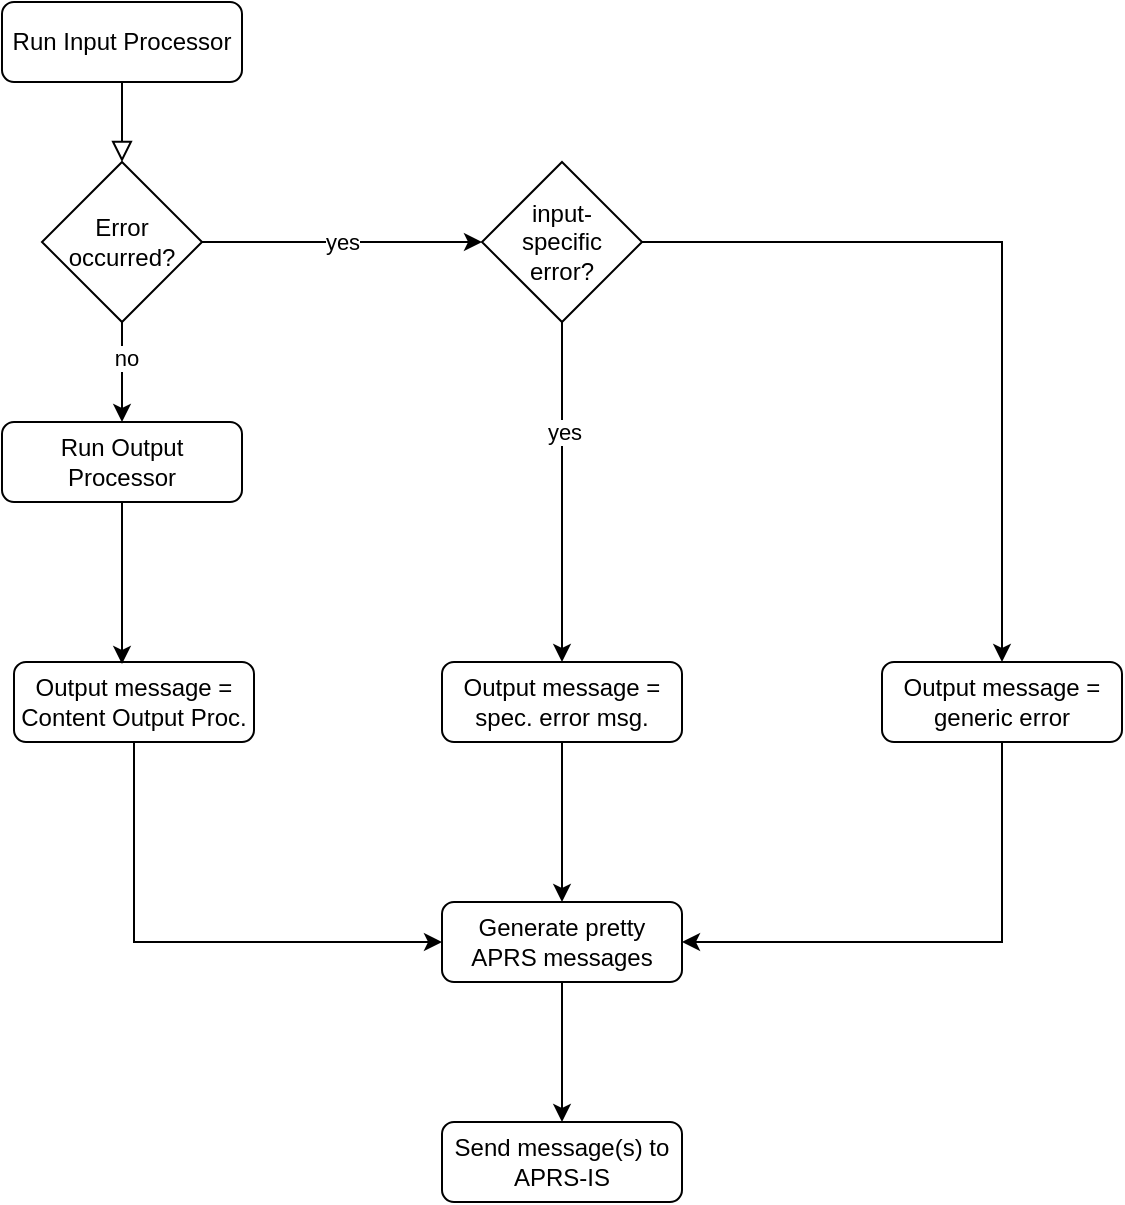 <mxfile version="26.2.0">
  <diagram id="C5RBs43oDa-KdzZeNtuy" name="Page-1">
    <mxGraphModel dx="2060" dy="786" grid="1" gridSize="10" guides="1" tooltips="1" connect="1" arrows="1" fold="1" page="1" pageScale="1" pageWidth="827" pageHeight="1169" math="0" shadow="0">
      <root>
        <mxCell id="WIyWlLk6GJQsqaUBKTNV-0" />
        <mxCell id="WIyWlLk6GJQsqaUBKTNV-1" parent="WIyWlLk6GJQsqaUBKTNV-0" />
        <mxCell id="WIyWlLk6GJQsqaUBKTNV-2" value="" style="rounded=0;html=1;jettySize=auto;orthogonalLoop=1;fontSize=11;endArrow=block;endFill=0;endSize=8;strokeWidth=1;shadow=0;labelBackgroundColor=none;edgeStyle=orthogonalEdgeStyle;" parent="WIyWlLk6GJQsqaUBKTNV-1" source="WIyWlLk6GJQsqaUBKTNV-3" target="VWtRaXLFYG7oqwQa2XKQ-0" edge="1">
          <mxGeometry relative="1" as="geometry">
            <mxPoint x="202" y="339" as="targetPoint" />
          </mxGeometry>
        </mxCell>
        <mxCell id="WIyWlLk6GJQsqaUBKTNV-3" value="Run Input Processor" style="rounded=1;whiteSpace=wrap;html=1;fontSize=12;glass=0;strokeWidth=1;shadow=0;" parent="WIyWlLk6GJQsqaUBKTNV-1" vertex="1">
          <mxGeometry x="142" y="249" width="120" height="40" as="geometry" />
        </mxCell>
        <mxCell id="VWtRaXLFYG7oqwQa2XKQ-0" value="Error&lt;div&gt;occurred?&lt;/div&gt;" style="rhombus;whiteSpace=wrap;html=1;" vertex="1" parent="WIyWlLk6GJQsqaUBKTNV-1">
          <mxGeometry x="162" y="329" width="80" height="80" as="geometry" />
        </mxCell>
        <mxCell id="VWtRaXLFYG7oqwQa2XKQ-2" value="input-&lt;div&gt;specific&lt;/div&gt;&lt;div&gt;error?&lt;/div&gt;" style="rhombus;whiteSpace=wrap;html=1;" vertex="1" parent="WIyWlLk6GJQsqaUBKTNV-1">
          <mxGeometry x="382" y="329" width="80" height="80" as="geometry" />
        </mxCell>
        <mxCell id="VWtRaXLFYG7oqwQa2XKQ-4" value="" style="endArrow=classic;html=1;rounded=0;exitX=0.5;exitY=1;exitDx=0;exitDy=0;entryX=0.5;entryY=0;entryDx=0;entryDy=0;" edge="1" parent="WIyWlLk6GJQsqaUBKTNV-1" source="VWtRaXLFYG7oqwQa2XKQ-0" target="VWtRaXLFYG7oqwQa2XKQ-5">
          <mxGeometry width="50" height="50" relative="1" as="geometry">
            <mxPoint x="372" y="599" as="sourcePoint" />
            <mxPoint x="202" y="469" as="targetPoint" />
          </mxGeometry>
        </mxCell>
        <mxCell id="VWtRaXLFYG7oqwQa2XKQ-9" value="no" style="edgeLabel;html=1;align=center;verticalAlign=middle;resizable=0;points=[];" vertex="1" connectable="0" parent="VWtRaXLFYG7oqwQa2XKQ-4">
          <mxGeometry x="-0.28" y="2" relative="1" as="geometry">
            <mxPoint as="offset" />
          </mxGeometry>
        </mxCell>
        <mxCell id="VWtRaXLFYG7oqwQa2XKQ-5" value="Run Output Processor" style="rounded=1;whiteSpace=wrap;html=1;" vertex="1" parent="WIyWlLk6GJQsqaUBKTNV-1">
          <mxGeometry x="142" y="459" width="120" height="40" as="geometry" />
        </mxCell>
        <mxCell id="VWtRaXLFYG7oqwQa2XKQ-6" value="&lt;div&gt;Output message = spec. error msg.&lt;/div&gt;" style="rounded=1;whiteSpace=wrap;html=1;" vertex="1" parent="WIyWlLk6GJQsqaUBKTNV-1">
          <mxGeometry x="362" y="579" width="120" height="40" as="geometry" />
        </mxCell>
        <mxCell id="VWtRaXLFYG7oqwQa2XKQ-7" value="yes" style="endArrow=classic;html=1;rounded=0;exitX=1;exitY=0.5;exitDx=0;exitDy=0;entryX=0;entryY=0.5;entryDx=0;entryDy=0;" edge="1" parent="WIyWlLk6GJQsqaUBKTNV-1" source="VWtRaXLFYG7oqwQa2XKQ-0" target="VWtRaXLFYG7oqwQa2XKQ-2">
          <mxGeometry width="50" height="50" relative="1" as="geometry">
            <mxPoint x="372" y="599" as="sourcePoint" />
            <mxPoint x="422" y="549" as="targetPoint" />
          </mxGeometry>
        </mxCell>
        <mxCell id="VWtRaXLFYG7oqwQa2XKQ-10" value="" style="endArrow=classic;html=1;rounded=0;exitX=0.5;exitY=1;exitDx=0;exitDy=0;entryX=0.5;entryY=0;entryDx=0;entryDy=0;" edge="1" parent="WIyWlLk6GJQsqaUBKTNV-1" source="VWtRaXLFYG7oqwQa2XKQ-2" target="VWtRaXLFYG7oqwQa2XKQ-6">
          <mxGeometry width="50" height="50" relative="1" as="geometry">
            <mxPoint x="372" y="599" as="sourcePoint" />
            <mxPoint x="422" y="549" as="targetPoint" />
          </mxGeometry>
        </mxCell>
        <mxCell id="VWtRaXLFYG7oqwQa2XKQ-11" value="yes" style="edgeLabel;html=1;align=center;verticalAlign=middle;resizable=0;points=[];" vertex="1" connectable="0" parent="VWtRaXLFYG7oqwQa2XKQ-10">
          <mxGeometry x="-0.36" y="1" relative="1" as="geometry">
            <mxPoint as="offset" />
          </mxGeometry>
        </mxCell>
        <mxCell id="VWtRaXLFYG7oqwQa2XKQ-12" value="Output message = generic error" style="rounded=1;whiteSpace=wrap;html=1;" vertex="1" parent="WIyWlLk6GJQsqaUBKTNV-1">
          <mxGeometry x="582" y="579" width="120" height="40" as="geometry" />
        </mxCell>
        <mxCell id="VWtRaXLFYG7oqwQa2XKQ-13" value="" style="endArrow=classic;html=1;rounded=0;exitX=1;exitY=0.5;exitDx=0;exitDy=0;entryX=0.5;entryY=0;entryDx=0;entryDy=0;" edge="1" parent="WIyWlLk6GJQsqaUBKTNV-1" source="VWtRaXLFYG7oqwQa2XKQ-2" target="VWtRaXLFYG7oqwQa2XKQ-12">
          <mxGeometry width="50" height="50" relative="1" as="geometry">
            <mxPoint x="532" y="379" as="sourcePoint" />
            <mxPoint x="582" y="329" as="targetPoint" />
            <Array as="points">
              <mxPoint x="642" y="369" />
            </Array>
          </mxGeometry>
        </mxCell>
        <mxCell id="VWtRaXLFYG7oqwQa2XKQ-16" value="&lt;div&gt;Output message = Content Output Proc.&lt;/div&gt;" style="rounded=1;whiteSpace=wrap;html=1;" vertex="1" parent="WIyWlLk6GJQsqaUBKTNV-1">
          <mxGeometry x="148" y="579" width="120" height="40" as="geometry" />
        </mxCell>
        <mxCell id="VWtRaXLFYG7oqwQa2XKQ-17" value="Generate pretty APRS messages" style="rounded=1;whiteSpace=wrap;html=1;" vertex="1" parent="WIyWlLk6GJQsqaUBKTNV-1">
          <mxGeometry x="362" y="699" width="120" height="40" as="geometry" />
        </mxCell>
        <mxCell id="VWtRaXLFYG7oqwQa2XKQ-18" value="" style="endArrow=classic;html=1;rounded=0;exitX=0.5;exitY=1;exitDx=0;exitDy=0;entryX=0.45;entryY=0.025;entryDx=0;entryDy=0;entryPerimeter=0;" edge="1" parent="WIyWlLk6GJQsqaUBKTNV-1" source="VWtRaXLFYG7oqwQa2XKQ-5" target="VWtRaXLFYG7oqwQa2XKQ-16">
          <mxGeometry width="50" height="50" relative="1" as="geometry">
            <mxPoint x="372" y="599" as="sourcePoint" />
            <mxPoint x="422" y="549" as="targetPoint" />
          </mxGeometry>
        </mxCell>
        <mxCell id="VWtRaXLFYG7oqwQa2XKQ-19" value="Send message(s) to&lt;div&gt;APRS-IS&lt;/div&gt;" style="rounded=1;whiteSpace=wrap;html=1;" vertex="1" parent="WIyWlLk6GJQsqaUBKTNV-1">
          <mxGeometry x="362" y="809" width="120" height="40" as="geometry" />
        </mxCell>
        <mxCell id="VWtRaXLFYG7oqwQa2XKQ-20" value="" style="endArrow=classic;html=1;rounded=0;exitX=0.5;exitY=1;exitDx=0;exitDy=0;entryX=0.5;entryY=0;entryDx=0;entryDy=0;" edge="1" parent="WIyWlLk6GJQsqaUBKTNV-1" source="VWtRaXLFYG7oqwQa2XKQ-6" target="VWtRaXLFYG7oqwQa2XKQ-17">
          <mxGeometry width="50" height="50" relative="1" as="geometry">
            <mxPoint x="372" y="689" as="sourcePoint" />
            <mxPoint x="422" y="639" as="targetPoint" />
          </mxGeometry>
        </mxCell>
        <mxCell id="VWtRaXLFYG7oqwQa2XKQ-21" value="" style="endArrow=classic;html=1;rounded=0;exitX=0.5;exitY=1;exitDx=0;exitDy=0;entryX=0.5;entryY=0;entryDx=0;entryDy=0;" edge="1" parent="WIyWlLk6GJQsqaUBKTNV-1" source="VWtRaXLFYG7oqwQa2XKQ-17" target="VWtRaXLFYG7oqwQa2XKQ-19">
          <mxGeometry width="50" height="50" relative="1" as="geometry">
            <mxPoint x="372" y="689" as="sourcePoint" />
            <mxPoint x="452" y="769" as="targetPoint" />
          </mxGeometry>
        </mxCell>
        <mxCell id="VWtRaXLFYG7oqwQa2XKQ-22" value="" style="endArrow=classic;html=1;rounded=0;entryX=0;entryY=0.5;entryDx=0;entryDy=0;exitX=0.5;exitY=1;exitDx=0;exitDy=0;" edge="1" parent="WIyWlLk6GJQsqaUBKTNV-1" source="VWtRaXLFYG7oqwQa2XKQ-16" target="VWtRaXLFYG7oqwQa2XKQ-17">
          <mxGeometry width="50" height="50" relative="1" as="geometry">
            <mxPoint x="199" y="616" as="sourcePoint" />
            <mxPoint x="362" y="713" as="targetPoint" />
            <Array as="points">
              <mxPoint x="208" y="719" />
            </Array>
          </mxGeometry>
        </mxCell>
        <mxCell id="VWtRaXLFYG7oqwQa2XKQ-23" value="" style="endArrow=classic;html=1;rounded=0;entryX=1;entryY=0.5;entryDx=0;entryDy=0;exitX=0.5;exitY=1;exitDx=0;exitDy=0;" edge="1" parent="WIyWlLk6GJQsqaUBKTNV-1" source="VWtRaXLFYG7oqwQa2XKQ-12" target="VWtRaXLFYG7oqwQa2XKQ-17">
          <mxGeometry width="50" height="50" relative="1" as="geometry">
            <mxPoint x="372" y="689" as="sourcePoint" />
            <mxPoint x="422" y="639" as="targetPoint" />
            <Array as="points">
              <mxPoint x="642" y="719" />
            </Array>
          </mxGeometry>
        </mxCell>
      </root>
    </mxGraphModel>
  </diagram>
</mxfile>
